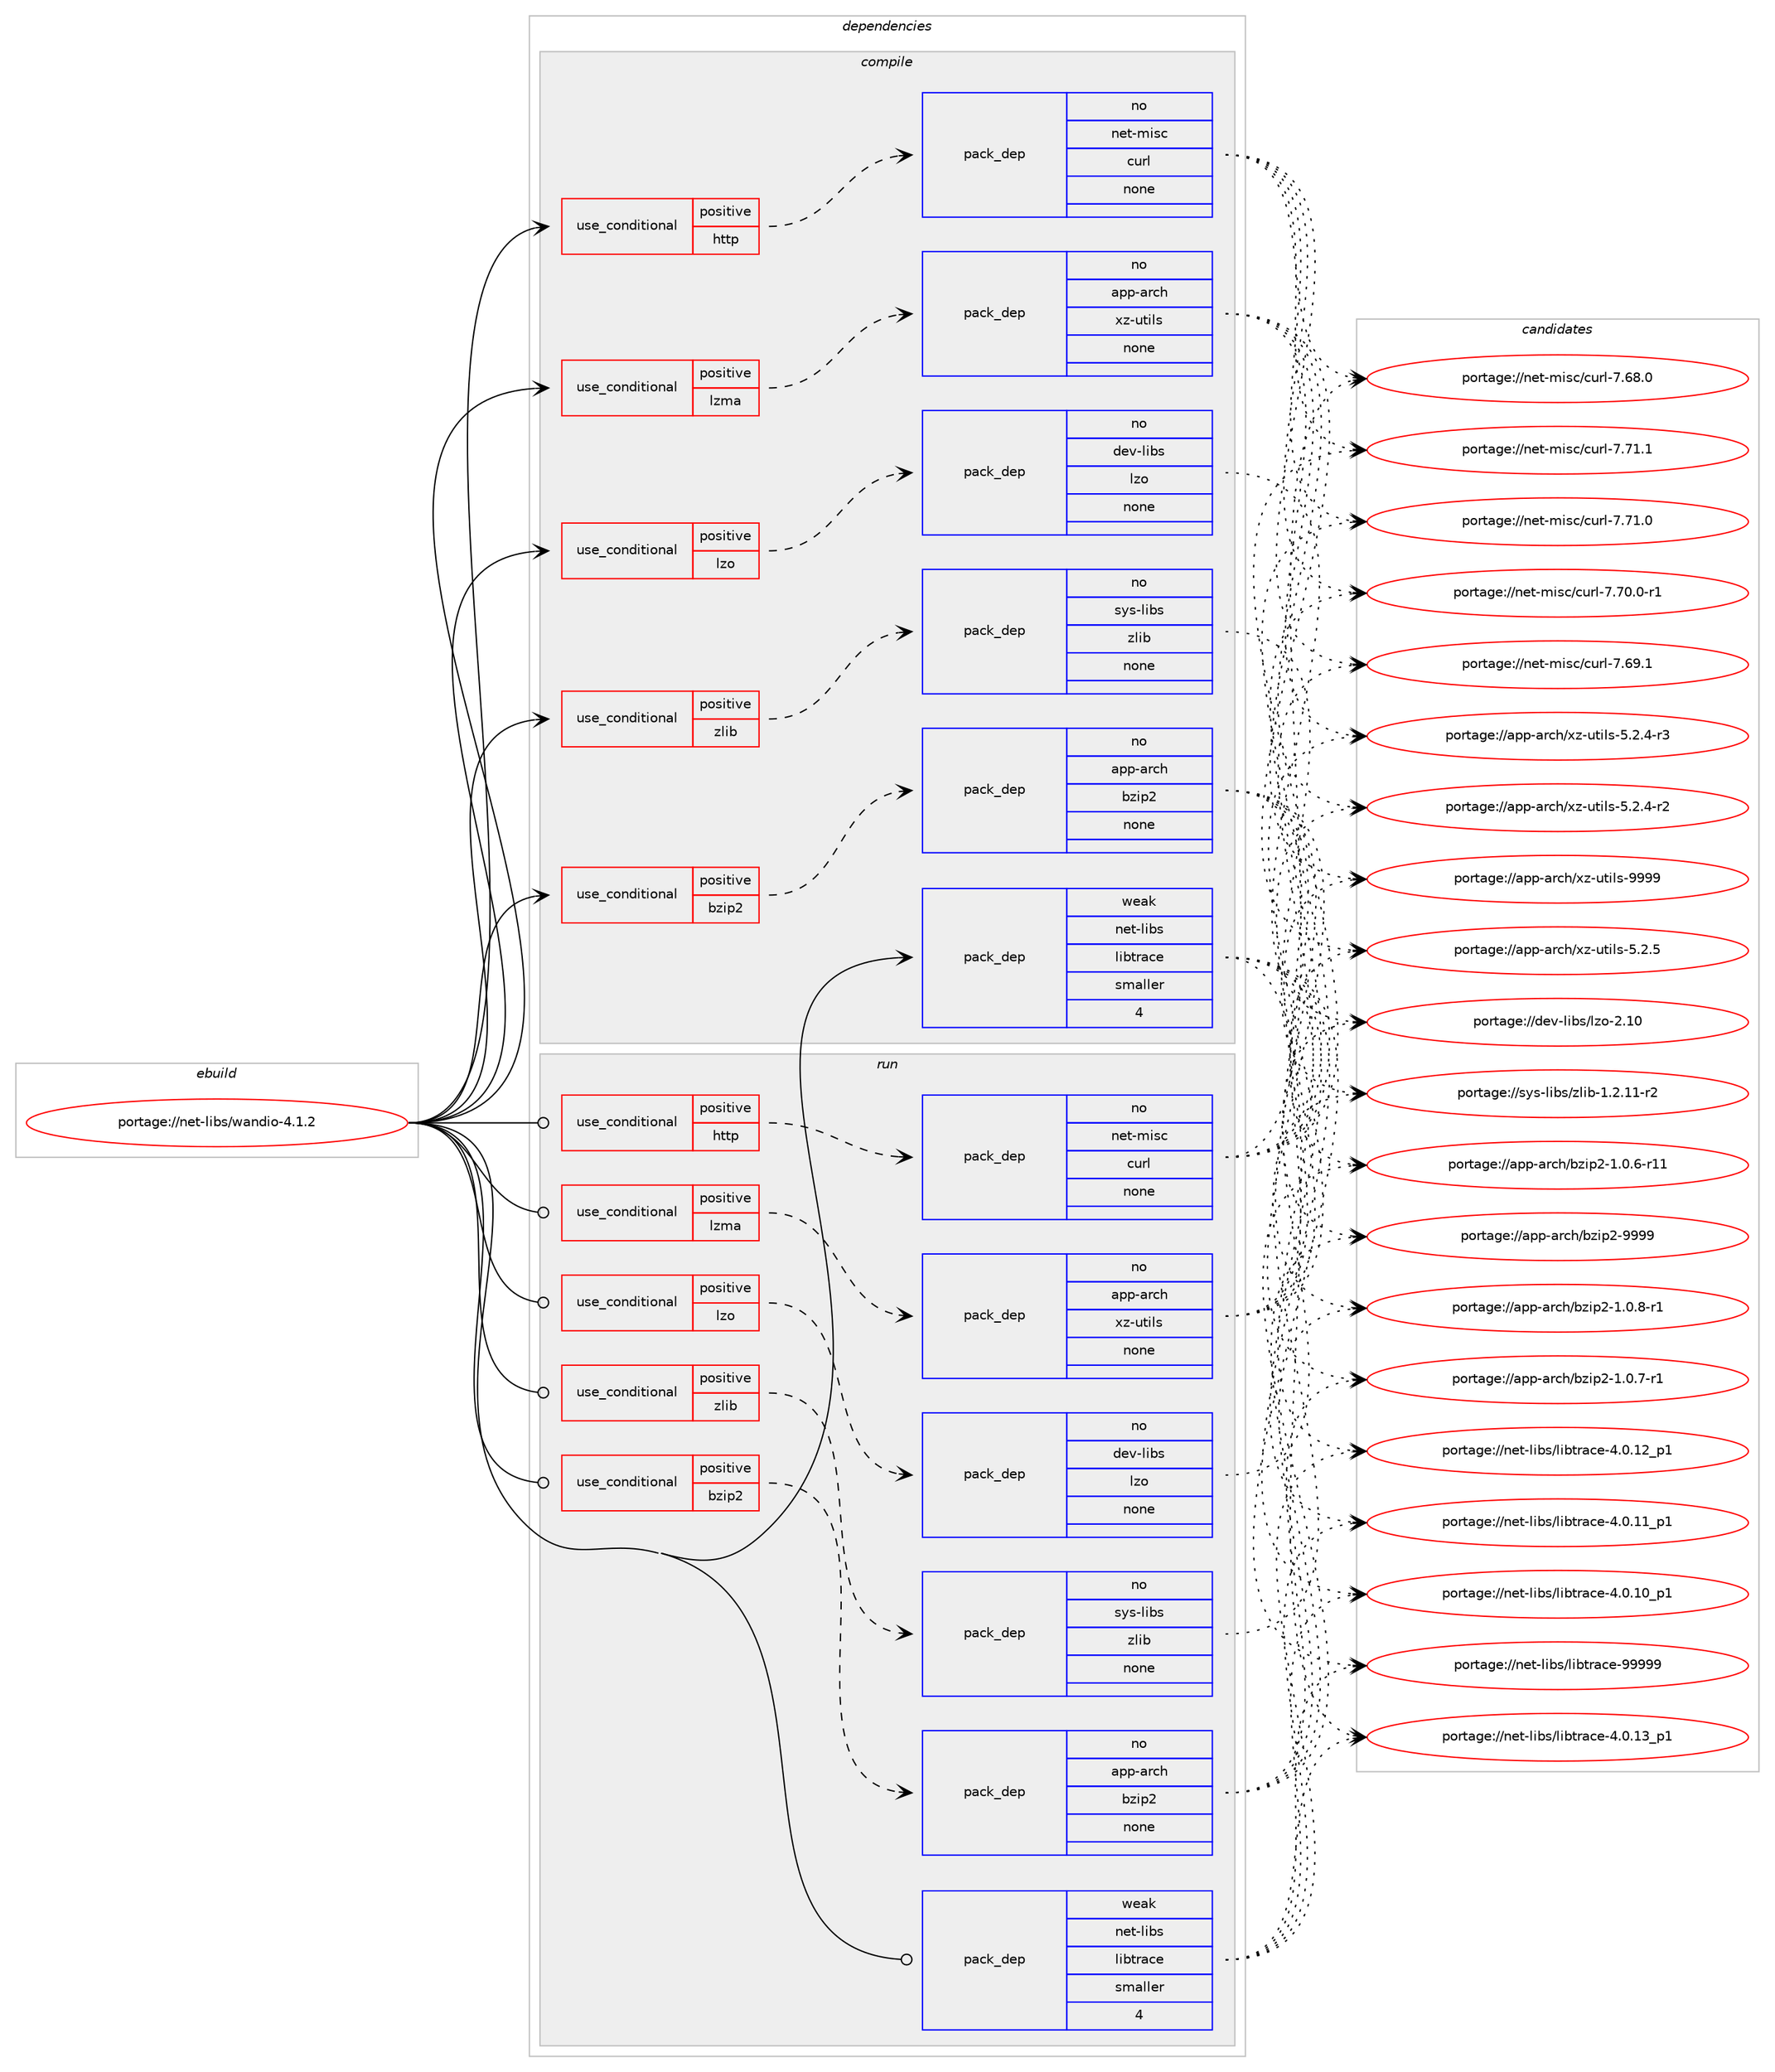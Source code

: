 digraph prolog {

# *************
# Graph options
# *************

newrank=true;
concentrate=true;
compound=true;
graph [rankdir=LR,fontname=Helvetica,fontsize=10,ranksep=1.5];#, ranksep=2.5, nodesep=0.2];
edge  [arrowhead=vee];
node  [fontname=Helvetica,fontsize=10];

# **********
# The ebuild
# **********

subgraph cluster_leftcol {
color=gray;
rank=same;
label=<<i>ebuild</i>>;
id [label="portage://net-libs/wandio-4.1.2", color=red, width=4, href="../net-libs/wandio-4.1.2.svg"];
}

# ****************
# The dependencies
# ****************

subgraph cluster_midcol {
color=gray;
label=<<i>dependencies</i>>;
subgraph cluster_compile {
fillcolor="#eeeeee";
style=filled;
label=<<i>compile</i>>;
subgraph cond747 {
dependency6598 [label=<<TABLE BORDER="0" CELLBORDER="1" CELLSPACING="0" CELLPADDING="4"><TR><TD ROWSPAN="3" CELLPADDING="10">use_conditional</TD></TR><TR><TD>positive</TD></TR><TR><TD>bzip2</TD></TR></TABLE>>, shape=none, color=red];
subgraph pack5780 {
dependency6599 [label=<<TABLE BORDER="0" CELLBORDER="1" CELLSPACING="0" CELLPADDING="4" WIDTH="220"><TR><TD ROWSPAN="6" CELLPADDING="30">pack_dep</TD></TR><TR><TD WIDTH="110">no</TD></TR><TR><TD>app-arch</TD></TR><TR><TD>bzip2</TD></TR><TR><TD>none</TD></TR><TR><TD></TD></TR></TABLE>>, shape=none, color=blue];
}
dependency6598:e -> dependency6599:w [weight=20,style="dashed",arrowhead="vee"];
}
id:e -> dependency6598:w [weight=20,style="solid",arrowhead="vee"];
subgraph cond748 {
dependency6600 [label=<<TABLE BORDER="0" CELLBORDER="1" CELLSPACING="0" CELLPADDING="4"><TR><TD ROWSPAN="3" CELLPADDING="10">use_conditional</TD></TR><TR><TD>positive</TD></TR><TR><TD>http</TD></TR></TABLE>>, shape=none, color=red];
subgraph pack5781 {
dependency6601 [label=<<TABLE BORDER="0" CELLBORDER="1" CELLSPACING="0" CELLPADDING="4" WIDTH="220"><TR><TD ROWSPAN="6" CELLPADDING="30">pack_dep</TD></TR><TR><TD WIDTH="110">no</TD></TR><TR><TD>net-misc</TD></TR><TR><TD>curl</TD></TR><TR><TD>none</TD></TR><TR><TD></TD></TR></TABLE>>, shape=none, color=blue];
}
dependency6600:e -> dependency6601:w [weight=20,style="dashed",arrowhead="vee"];
}
id:e -> dependency6600:w [weight=20,style="solid",arrowhead="vee"];
subgraph cond749 {
dependency6602 [label=<<TABLE BORDER="0" CELLBORDER="1" CELLSPACING="0" CELLPADDING="4"><TR><TD ROWSPAN="3" CELLPADDING="10">use_conditional</TD></TR><TR><TD>positive</TD></TR><TR><TD>lzma</TD></TR></TABLE>>, shape=none, color=red];
subgraph pack5782 {
dependency6603 [label=<<TABLE BORDER="0" CELLBORDER="1" CELLSPACING="0" CELLPADDING="4" WIDTH="220"><TR><TD ROWSPAN="6" CELLPADDING="30">pack_dep</TD></TR><TR><TD WIDTH="110">no</TD></TR><TR><TD>app-arch</TD></TR><TR><TD>xz-utils</TD></TR><TR><TD>none</TD></TR><TR><TD></TD></TR></TABLE>>, shape=none, color=blue];
}
dependency6602:e -> dependency6603:w [weight=20,style="dashed",arrowhead="vee"];
}
id:e -> dependency6602:w [weight=20,style="solid",arrowhead="vee"];
subgraph cond750 {
dependency6604 [label=<<TABLE BORDER="0" CELLBORDER="1" CELLSPACING="0" CELLPADDING="4"><TR><TD ROWSPAN="3" CELLPADDING="10">use_conditional</TD></TR><TR><TD>positive</TD></TR><TR><TD>lzo</TD></TR></TABLE>>, shape=none, color=red];
subgraph pack5783 {
dependency6605 [label=<<TABLE BORDER="0" CELLBORDER="1" CELLSPACING="0" CELLPADDING="4" WIDTH="220"><TR><TD ROWSPAN="6" CELLPADDING="30">pack_dep</TD></TR><TR><TD WIDTH="110">no</TD></TR><TR><TD>dev-libs</TD></TR><TR><TD>lzo</TD></TR><TR><TD>none</TD></TR><TR><TD></TD></TR></TABLE>>, shape=none, color=blue];
}
dependency6604:e -> dependency6605:w [weight=20,style="dashed",arrowhead="vee"];
}
id:e -> dependency6604:w [weight=20,style="solid",arrowhead="vee"];
subgraph cond751 {
dependency6606 [label=<<TABLE BORDER="0" CELLBORDER="1" CELLSPACING="0" CELLPADDING="4"><TR><TD ROWSPAN="3" CELLPADDING="10">use_conditional</TD></TR><TR><TD>positive</TD></TR><TR><TD>zlib</TD></TR></TABLE>>, shape=none, color=red];
subgraph pack5784 {
dependency6607 [label=<<TABLE BORDER="0" CELLBORDER="1" CELLSPACING="0" CELLPADDING="4" WIDTH="220"><TR><TD ROWSPAN="6" CELLPADDING="30">pack_dep</TD></TR><TR><TD WIDTH="110">no</TD></TR><TR><TD>sys-libs</TD></TR><TR><TD>zlib</TD></TR><TR><TD>none</TD></TR><TR><TD></TD></TR></TABLE>>, shape=none, color=blue];
}
dependency6606:e -> dependency6607:w [weight=20,style="dashed",arrowhead="vee"];
}
id:e -> dependency6606:w [weight=20,style="solid",arrowhead="vee"];
subgraph pack5785 {
dependency6608 [label=<<TABLE BORDER="0" CELLBORDER="1" CELLSPACING="0" CELLPADDING="4" WIDTH="220"><TR><TD ROWSPAN="6" CELLPADDING="30">pack_dep</TD></TR><TR><TD WIDTH="110">weak</TD></TR><TR><TD>net-libs</TD></TR><TR><TD>libtrace</TD></TR><TR><TD>smaller</TD></TR><TR><TD>4</TD></TR></TABLE>>, shape=none, color=blue];
}
id:e -> dependency6608:w [weight=20,style="solid",arrowhead="vee"];
}
subgraph cluster_compileandrun {
fillcolor="#eeeeee";
style=filled;
label=<<i>compile and run</i>>;
}
subgraph cluster_run {
fillcolor="#eeeeee";
style=filled;
label=<<i>run</i>>;
subgraph cond752 {
dependency6609 [label=<<TABLE BORDER="0" CELLBORDER="1" CELLSPACING="0" CELLPADDING="4"><TR><TD ROWSPAN="3" CELLPADDING="10">use_conditional</TD></TR><TR><TD>positive</TD></TR><TR><TD>bzip2</TD></TR></TABLE>>, shape=none, color=red];
subgraph pack5786 {
dependency6610 [label=<<TABLE BORDER="0" CELLBORDER="1" CELLSPACING="0" CELLPADDING="4" WIDTH="220"><TR><TD ROWSPAN="6" CELLPADDING="30">pack_dep</TD></TR><TR><TD WIDTH="110">no</TD></TR><TR><TD>app-arch</TD></TR><TR><TD>bzip2</TD></TR><TR><TD>none</TD></TR><TR><TD></TD></TR></TABLE>>, shape=none, color=blue];
}
dependency6609:e -> dependency6610:w [weight=20,style="dashed",arrowhead="vee"];
}
id:e -> dependency6609:w [weight=20,style="solid",arrowhead="odot"];
subgraph cond753 {
dependency6611 [label=<<TABLE BORDER="0" CELLBORDER="1" CELLSPACING="0" CELLPADDING="4"><TR><TD ROWSPAN="3" CELLPADDING="10">use_conditional</TD></TR><TR><TD>positive</TD></TR><TR><TD>http</TD></TR></TABLE>>, shape=none, color=red];
subgraph pack5787 {
dependency6612 [label=<<TABLE BORDER="0" CELLBORDER="1" CELLSPACING="0" CELLPADDING="4" WIDTH="220"><TR><TD ROWSPAN="6" CELLPADDING="30">pack_dep</TD></TR><TR><TD WIDTH="110">no</TD></TR><TR><TD>net-misc</TD></TR><TR><TD>curl</TD></TR><TR><TD>none</TD></TR><TR><TD></TD></TR></TABLE>>, shape=none, color=blue];
}
dependency6611:e -> dependency6612:w [weight=20,style="dashed",arrowhead="vee"];
}
id:e -> dependency6611:w [weight=20,style="solid",arrowhead="odot"];
subgraph cond754 {
dependency6613 [label=<<TABLE BORDER="0" CELLBORDER="1" CELLSPACING="0" CELLPADDING="4"><TR><TD ROWSPAN="3" CELLPADDING="10">use_conditional</TD></TR><TR><TD>positive</TD></TR><TR><TD>lzma</TD></TR></TABLE>>, shape=none, color=red];
subgraph pack5788 {
dependency6614 [label=<<TABLE BORDER="0" CELLBORDER="1" CELLSPACING="0" CELLPADDING="4" WIDTH="220"><TR><TD ROWSPAN="6" CELLPADDING="30">pack_dep</TD></TR><TR><TD WIDTH="110">no</TD></TR><TR><TD>app-arch</TD></TR><TR><TD>xz-utils</TD></TR><TR><TD>none</TD></TR><TR><TD></TD></TR></TABLE>>, shape=none, color=blue];
}
dependency6613:e -> dependency6614:w [weight=20,style="dashed",arrowhead="vee"];
}
id:e -> dependency6613:w [weight=20,style="solid",arrowhead="odot"];
subgraph cond755 {
dependency6615 [label=<<TABLE BORDER="0" CELLBORDER="1" CELLSPACING="0" CELLPADDING="4"><TR><TD ROWSPAN="3" CELLPADDING="10">use_conditional</TD></TR><TR><TD>positive</TD></TR><TR><TD>lzo</TD></TR></TABLE>>, shape=none, color=red];
subgraph pack5789 {
dependency6616 [label=<<TABLE BORDER="0" CELLBORDER="1" CELLSPACING="0" CELLPADDING="4" WIDTH="220"><TR><TD ROWSPAN="6" CELLPADDING="30">pack_dep</TD></TR><TR><TD WIDTH="110">no</TD></TR><TR><TD>dev-libs</TD></TR><TR><TD>lzo</TD></TR><TR><TD>none</TD></TR><TR><TD></TD></TR></TABLE>>, shape=none, color=blue];
}
dependency6615:e -> dependency6616:w [weight=20,style="dashed",arrowhead="vee"];
}
id:e -> dependency6615:w [weight=20,style="solid",arrowhead="odot"];
subgraph cond756 {
dependency6617 [label=<<TABLE BORDER="0" CELLBORDER="1" CELLSPACING="0" CELLPADDING="4"><TR><TD ROWSPAN="3" CELLPADDING="10">use_conditional</TD></TR><TR><TD>positive</TD></TR><TR><TD>zlib</TD></TR></TABLE>>, shape=none, color=red];
subgraph pack5790 {
dependency6618 [label=<<TABLE BORDER="0" CELLBORDER="1" CELLSPACING="0" CELLPADDING="4" WIDTH="220"><TR><TD ROWSPAN="6" CELLPADDING="30">pack_dep</TD></TR><TR><TD WIDTH="110">no</TD></TR><TR><TD>sys-libs</TD></TR><TR><TD>zlib</TD></TR><TR><TD>none</TD></TR><TR><TD></TD></TR></TABLE>>, shape=none, color=blue];
}
dependency6617:e -> dependency6618:w [weight=20,style="dashed",arrowhead="vee"];
}
id:e -> dependency6617:w [weight=20,style="solid",arrowhead="odot"];
subgraph pack5791 {
dependency6619 [label=<<TABLE BORDER="0" CELLBORDER="1" CELLSPACING="0" CELLPADDING="4" WIDTH="220"><TR><TD ROWSPAN="6" CELLPADDING="30">pack_dep</TD></TR><TR><TD WIDTH="110">weak</TD></TR><TR><TD>net-libs</TD></TR><TR><TD>libtrace</TD></TR><TR><TD>smaller</TD></TR><TR><TD>4</TD></TR></TABLE>>, shape=none, color=blue];
}
id:e -> dependency6619:w [weight=20,style="solid",arrowhead="odot"];
}
}

# **************
# The candidates
# **************

subgraph cluster_choices {
rank=same;
color=gray;
label=<<i>candidates</i>>;

subgraph choice5780 {
color=black;
nodesep=1;
choice971121124597114991044798122105112504557575757 [label="portage://app-arch/bzip2-9999", color=red, width=4,href="../app-arch/bzip2-9999.svg"];
choice971121124597114991044798122105112504549464846564511449 [label="portage://app-arch/bzip2-1.0.8-r1", color=red, width=4,href="../app-arch/bzip2-1.0.8-r1.svg"];
choice971121124597114991044798122105112504549464846554511449 [label="portage://app-arch/bzip2-1.0.7-r1", color=red, width=4,href="../app-arch/bzip2-1.0.7-r1.svg"];
choice97112112459711499104479812210511250454946484654451144949 [label="portage://app-arch/bzip2-1.0.6-r11", color=red, width=4,href="../app-arch/bzip2-1.0.6-r11.svg"];
dependency6599:e -> choice971121124597114991044798122105112504557575757:w [style=dotted,weight="100"];
dependency6599:e -> choice971121124597114991044798122105112504549464846564511449:w [style=dotted,weight="100"];
dependency6599:e -> choice971121124597114991044798122105112504549464846554511449:w [style=dotted,weight="100"];
dependency6599:e -> choice97112112459711499104479812210511250454946484654451144949:w [style=dotted,weight="100"];
}
subgraph choice5781 {
color=black;
nodesep=1;
choice1101011164510910511599479911711410845554655494649 [label="portage://net-misc/curl-7.71.1", color=red, width=4,href="../net-misc/curl-7.71.1.svg"];
choice1101011164510910511599479911711410845554655494648 [label="portage://net-misc/curl-7.71.0", color=red, width=4,href="../net-misc/curl-7.71.0.svg"];
choice11010111645109105115994799117114108455546554846484511449 [label="portage://net-misc/curl-7.70.0-r1", color=red, width=4,href="../net-misc/curl-7.70.0-r1.svg"];
choice1101011164510910511599479911711410845554654574649 [label="portage://net-misc/curl-7.69.1", color=red, width=4,href="../net-misc/curl-7.69.1.svg"];
choice1101011164510910511599479911711410845554654564648 [label="portage://net-misc/curl-7.68.0", color=red, width=4,href="../net-misc/curl-7.68.0.svg"];
dependency6601:e -> choice1101011164510910511599479911711410845554655494649:w [style=dotted,weight="100"];
dependency6601:e -> choice1101011164510910511599479911711410845554655494648:w [style=dotted,weight="100"];
dependency6601:e -> choice11010111645109105115994799117114108455546554846484511449:w [style=dotted,weight="100"];
dependency6601:e -> choice1101011164510910511599479911711410845554654574649:w [style=dotted,weight="100"];
dependency6601:e -> choice1101011164510910511599479911711410845554654564648:w [style=dotted,weight="100"];
}
subgraph choice5782 {
color=black;
nodesep=1;
choice9711211245971149910447120122451171161051081154557575757 [label="portage://app-arch/xz-utils-9999", color=red, width=4,href="../app-arch/xz-utils-9999.svg"];
choice971121124597114991044712012245117116105108115455346504653 [label="portage://app-arch/xz-utils-5.2.5", color=red, width=4,href="../app-arch/xz-utils-5.2.5.svg"];
choice9711211245971149910447120122451171161051081154553465046524511451 [label="portage://app-arch/xz-utils-5.2.4-r3", color=red, width=4,href="../app-arch/xz-utils-5.2.4-r3.svg"];
choice9711211245971149910447120122451171161051081154553465046524511450 [label="portage://app-arch/xz-utils-5.2.4-r2", color=red, width=4,href="../app-arch/xz-utils-5.2.4-r2.svg"];
dependency6603:e -> choice9711211245971149910447120122451171161051081154557575757:w [style=dotted,weight="100"];
dependency6603:e -> choice971121124597114991044712012245117116105108115455346504653:w [style=dotted,weight="100"];
dependency6603:e -> choice9711211245971149910447120122451171161051081154553465046524511451:w [style=dotted,weight="100"];
dependency6603:e -> choice9711211245971149910447120122451171161051081154553465046524511450:w [style=dotted,weight="100"];
}
subgraph choice5783 {
color=black;
nodesep=1;
choice1001011184510810598115471081221114550464948 [label="portage://dev-libs/lzo-2.10", color=red, width=4,href="../dev-libs/lzo-2.10.svg"];
dependency6605:e -> choice1001011184510810598115471081221114550464948:w [style=dotted,weight="100"];
}
subgraph choice5784 {
color=black;
nodesep=1;
choice11512111545108105981154712210810598454946504649494511450 [label="portage://sys-libs/zlib-1.2.11-r2", color=red, width=4,href="../sys-libs/zlib-1.2.11-r2.svg"];
dependency6607:e -> choice11512111545108105981154712210810598454946504649494511450:w [style=dotted,weight="100"];
}
subgraph choice5785 {
color=black;
nodesep=1;
choice110101116451081059811547108105981161149799101455757575757 [label="portage://net-libs/libtrace-99999", color=red, width=4,href="../net-libs/libtrace-99999.svg"];
choice110101116451081059811547108105981161149799101455246484649519511249 [label="portage://net-libs/libtrace-4.0.13_p1", color=red, width=4,href="../net-libs/libtrace-4.0.13_p1.svg"];
choice110101116451081059811547108105981161149799101455246484649509511249 [label="portage://net-libs/libtrace-4.0.12_p1", color=red, width=4,href="../net-libs/libtrace-4.0.12_p1.svg"];
choice110101116451081059811547108105981161149799101455246484649499511249 [label="portage://net-libs/libtrace-4.0.11_p1", color=red, width=4,href="../net-libs/libtrace-4.0.11_p1.svg"];
choice110101116451081059811547108105981161149799101455246484649489511249 [label="portage://net-libs/libtrace-4.0.10_p1", color=red, width=4,href="../net-libs/libtrace-4.0.10_p1.svg"];
dependency6608:e -> choice110101116451081059811547108105981161149799101455757575757:w [style=dotted,weight="100"];
dependency6608:e -> choice110101116451081059811547108105981161149799101455246484649519511249:w [style=dotted,weight="100"];
dependency6608:e -> choice110101116451081059811547108105981161149799101455246484649509511249:w [style=dotted,weight="100"];
dependency6608:e -> choice110101116451081059811547108105981161149799101455246484649499511249:w [style=dotted,weight="100"];
dependency6608:e -> choice110101116451081059811547108105981161149799101455246484649489511249:w [style=dotted,weight="100"];
}
subgraph choice5786 {
color=black;
nodesep=1;
choice971121124597114991044798122105112504557575757 [label="portage://app-arch/bzip2-9999", color=red, width=4,href="../app-arch/bzip2-9999.svg"];
choice971121124597114991044798122105112504549464846564511449 [label="portage://app-arch/bzip2-1.0.8-r1", color=red, width=4,href="../app-arch/bzip2-1.0.8-r1.svg"];
choice971121124597114991044798122105112504549464846554511449 [label="portage://app-arch/bzip2-1.0.7-r1", color=red, width=4,href="../app-arch/bzip2-1.0.7-r1.svg"];
choice97112112459711499104479812210511250454946484654451144949 [label="portage://app-arch/bzip2-1.0.6-r11", color=red, width=4,href="../app-arch/bzip2-1.0.6-r11.svg"];
dependency6610:e -> choice971121124597114991044798122105112504557575757:w [style=dotted,weight="100"];
dependency6610:e -> choice971121124597114991044798122105112504549464846564511449:w [style=dotted,weight="100"];
dependency6610:e -> choice971121124597114991044798122105112504549464846554511449:w [style=dotted,weight="100"];
dependency6610:e -> choice97112112459711499104479812210511250454946484654451144949:w [style=dotted,weight="100"];
}
subgraph choice5787 {
color=black;
nodesep=1;
choice1101011164510910511599479911711410845554655494649 [label="portage://net-misc/curl-7.71.1", color=red, width=4,href="../net-misc/curl-7.71.1.svg"];
choice1101011164510910511599479911711410845554655494648 [label="portage://net-misc/curl-7.71.0", color=red, width=4,href="../net-misc/curl-7.71.0.svg"];
choice11010111645109105115994799117114108455546554846484511449 [label="portage://net-misc/curl-7.70.0-r1", color=red, width=4,href="../net-misc/curl-7.70.0-r1.svg"];
choice1101011164510910511599479911711410845554654574649 [label="portage://net-misc/curl-7.69.1", color=red, width=4,href="../net-misc/curl-7.69.1.svg"];
choice1101011164510910511599479911711410845554654564648 [label="portage://net-misc/curl-7.68.0", color=red, width=4,href="../net-misc/curl-7.68.0.svg"];
dependency6612:e -> choice1101011164510910511599479911711410845554655494649:w [style=dotted,weight="100"];
dependency6612:e -> choice1101011164510910511599479911711410845554655494648:w [style=dotted,weight="100"];
dependency6612:e -> choice11010111645109105115994799117114108455546554846484511449:w [style=dotted,weight="100"];
dependency6612:e -> choice1101011164510910511599479911711410845554654574649:w [style=dotted,weight="100"];
dependency6612:e -> choice1101011164510910511599479911711410845554654564648:w [style=dotted,weight="100"];
}
subgraph choice5788 {
color=black;
nodesep=1;
choice9711211245971149910447120122451171161051081154557575757 [label="portage://app-arch/xz-utils-9999", color=red, width=4,href="../app-arch/xz-utils-9999.svg"];
choice971121124597114991044712012245117116105108115455346504653 [label="portage://app-arch/xz-utils-5.2.5", color=red, width=4,href="../app-arch/xz-utils-5.2.5.svg"];
choice9711211245971149910447120122451171161051081154553465046524511451 [label="portage://app-arch/xz-utils-5.2.4-r3", color=red, width=4,href="../app-arch/xz-utils-5.2.4-r3.svg"];
choice9711211245971149910447120122451171161051081154553465046524511450 [label="portage://app-arch/xz-utils-5.2.4-r2", color=red, width=4,href="../app-arch/xz-utils-5.2.4-r2.svg"];
dependency6614:e -> choice9711211245971149910447120122451171161051081154557575757:w [style=dotted,weight="100"];
dependency6614:e -> choice971121124597114991044712012245117116105108115455346504653:w [style=dotted,weight="100"];
dependency6614:e -> choice9711211245971149910447120122451171161051081154553465046524511451:w [style=dotted,weight="100"];
dependency6614:e -> choice9711211245971149910447120122451171161051081154553465046524511450:w [style=dotted,weight="100"];
}
subgraph choice5789 {
color=black;
nodesep=1;
choice1001011184510810598115471081221114550464948 [label="portage://dev-libs/lzo-2.10", color=red, width=4,href="../dev-libs/lzo-2.10.svg"];
dependency6616:e -> choice1001011184510810598115471081221114550464948:w [style=dotted,weight="100"];
}
subgraph choice5790 {
color=black;
nodesep=1;
choice11512111545108105981154712210810598454946504649494511450 [label="portage://sys-libs/zlib-1.2.11-r2", color=red, width=4,href="../sys-libs/zlib-1.2.11-r2.svg"];
dependency6618:e -> choice11512111545108105981154712210810598454946504649494511450:w [style=dotted,weight="100"];
}
subgraph choice5791 {
color=black;
nodesep=1;
choice110101116451081059811547108105981161149799101455757575757 [label="portage://net-libs/libtrace-99999", color=red, width=4,href="../net-libs/libtrace-99999.svg"];
choice110101116451081059811547108105981161149799101455246484649519511249 [label="portage://net-libs/libtrace-4.0.13_p1", color=red, width=4,href="../net-libs/libtrace-4.0.13_p1.svg"];
choice110101116451081059811547108105981161149799101455246484649509511249 [label="portage://net-libs/libtrace-4.0.12_p1", color=red, width=4,href="../net-libs/libtrace-4.0.12_p1.svg"];
choice110101116451081059811547108105981161149799101455246484649499511249 [label="portage://net-libs/libtrace-4.0.11_p1", color=red, width=4,href="../net-libs/libtrace-4.0.11_p1.svg"];
choice110101116451081059811547108105981161149799101455246484649489511249 [label="portage://net-libs/libtrace-4.0.10_p1", color=red, width=4,href="../net-libs/libtrace-4.0.10_p1.svg"];
dependency6619:e -> choice110101116451081059811547108105981161149799101455757575757:w [style=dotted,weight="100"];
dependency6619:e -> choice110101116451081059811547108105981161149799101455246484649519511249:w [style=dotted,weight="100"];
dependency6619:e -> choice110101116451081059811547108105981161149799101455246484649509511249:w [style=dotted,weight="100"];
dependency6619:e -> choice110101116451081059811547108105981161149799101455246484649499511249:w [style=dotted,weight="100"];
dependency6619:e -> choice110101116451081059811547108105981161149799101455246484649489511249:w [style=dotted,weight="100"];
}
}

}
